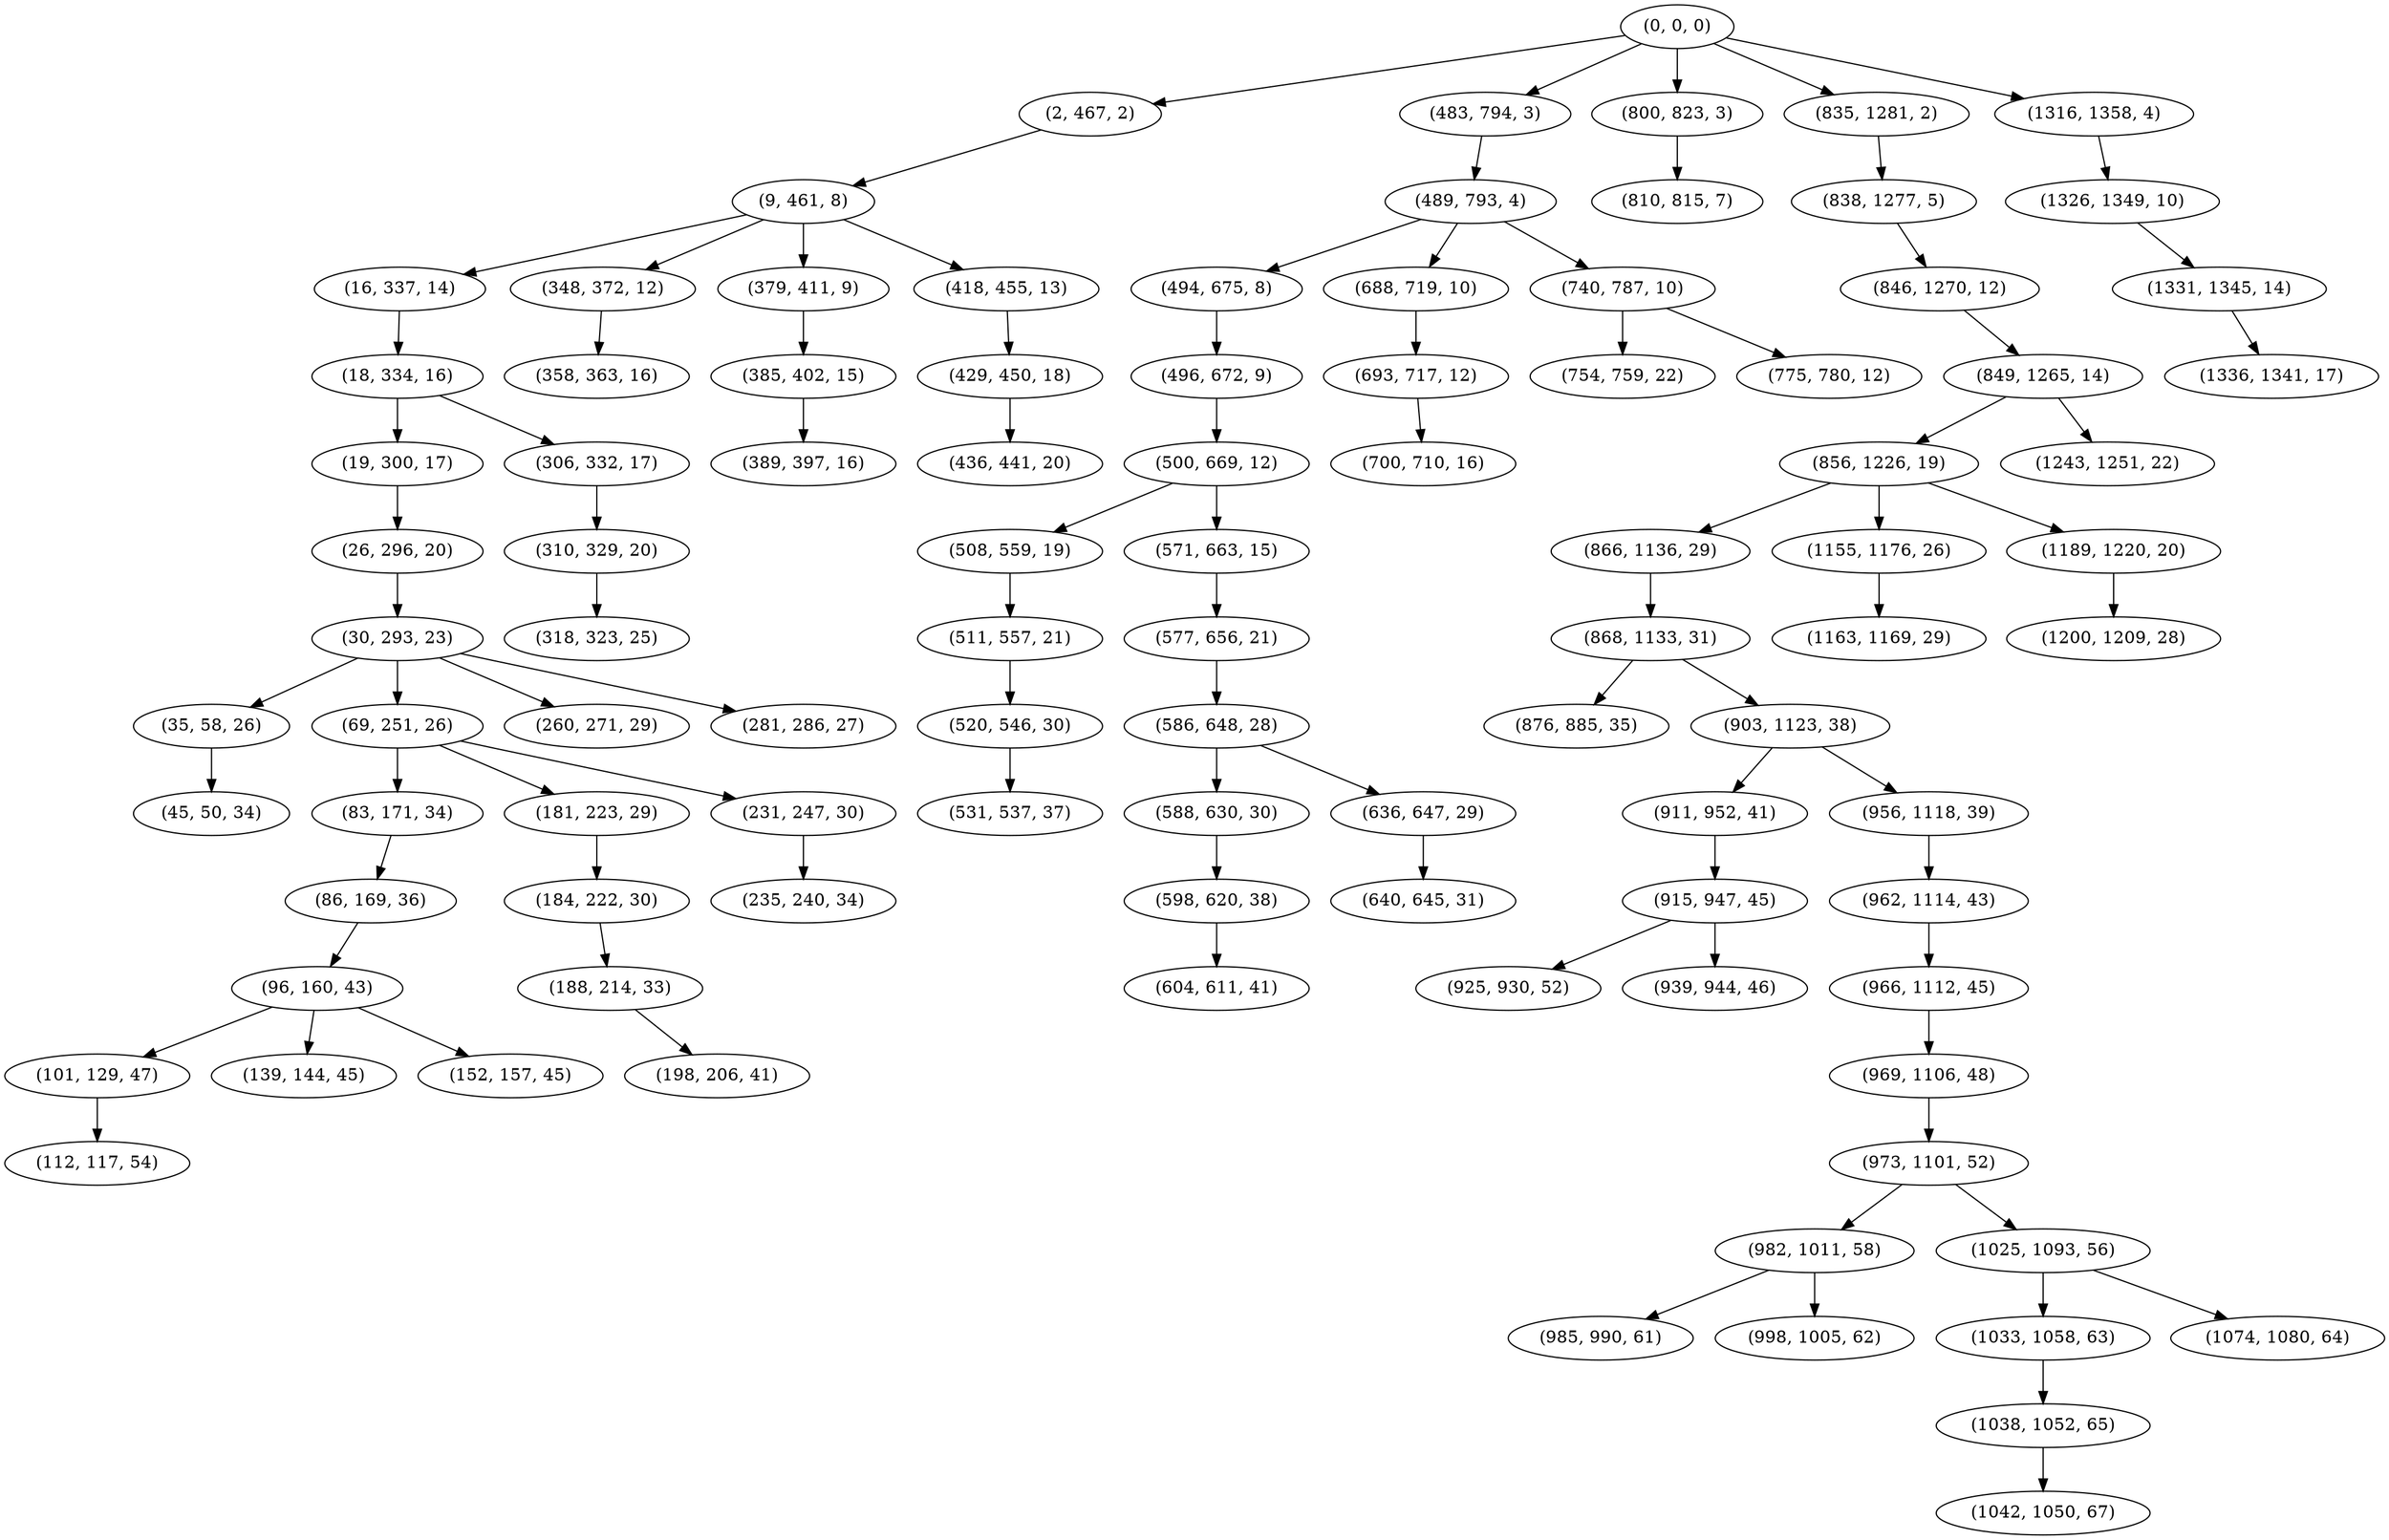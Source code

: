 digraph tree {
    "(0, 0, 0)";
    "(2, 467, 2)";
    "(9, 461, 8)";
    "(16, 337, 14)";
    "(18, 334, 16)";
    "(19, 300, 17)";
    "(26, 296, 20)";
    "(30, 293, 23)";
    "(35, 58, 26)";
    "(45, 50, 34)";
    "(69, 251, 26)";
    "(83, 171, 34)";
    "(86, 169, 36)";
    "(96, 160, 43)";
    "(101, 129, 47)";
    "(112, 117, 54)";
    "(139, 144, 45)";
    "(152, 157, 45)";
    "(181, 223, 29)";
    "(184, 222, 30)";
    "(188, 214, 33)";
    "(198, 206, 41)";
    "(231, 247, 30)";
    "(235, 240, 34)";
    "(260, 271, 29)";
    "(281, 286, 27)";
    "(306, 332, 17)";
    "(310, 329, 20)";
    "(318, 323, 25)";
    "(348, 372, 12)";
    "(358, 363, 16)";
    "(379, 411, 9)";
    "(385, 402, 15)";
    "(389, 397, 16)";
    "(418, 455, 13)";
    "(429, 450, 18)";
    "(436, 441, 20)";
    "(483, 794, 3)";
    "(489, 793, 4)";
    "(494, 675, 8)";
    "(496, 672, 9)";
    "(500, 669, 12)";
    "(508, 559, 19)";
    "(511, 557, 21)";
    "(520, 546, 30)";
    "(531, 537, 37)";
    "(571, 663, 15)";
    "(577, 656, 21)";
    "(586, 648, 28)";
    "(588, 630, 30)";
    "(598, 620, 38)";
    "(604, 611, 41)";
    "(636, 647, 29)";
    "(640, 645, 31)";
    "(688, 719, 10)";
    "(693, 717, 12)";
    "(700, 710, 16)";
    "(740, 787, 10)";
    "(754, 759, 22)";
    "(775, 780, 12)";
    "(800, 823, 3)";
    "(810, 815, 7)";
    "(835, 1281, 2)";
    "(838, 1277, 5)";
    "(846, 1270, 12)";
    "(849, 1265, 14)";
    "(856, 1226, 19)";
    "(866, 1136, 29)";
    "(868, 1133, 31)";
    "(876, 885, 35)";
    "(903, 1123, 38)";
    "(911, 952, 41)";
    "(915, 947, 45)";
    "(925, 930, 52)";
    "(939, 944, 46)";
    "(956, 1118, 39)";
    "(962, 1114, 43)";
    "(966, 1112, 45)";
    "(969, 1106, 48)";
    "(973, 1101, 52)";
    "(982, 1011, 58)";
    "(985, 990, 61)";
    "(998, 1005, 62)";
    "(1025, 1093, 56)";
    "(1033, 1058, 63)";
    "(1038, 1052, 65)";
    "(1042, 1050, 67)";
    "(1074, 1080, 64)";
    "(1155, 1176, 26)";
    "(1163, 1169, 29)";
    "(1189, 1220, 20)";
    "(1200, 1209, 28)";
    "(1243, 1251, 22)";
    "(1316, 1358, 4)";
    "(1326, 1349, 10)";
    "(1331, 1345, 14)";
    "(1336, 1341, 17)";
    "(0, 0, 0)" -> "(2, 467, 2)";
    "(0, 0, 0)" -> "(483, 794, 3)";
    "(0, 0, 0)" -> "(800, 823, 3)";
    "(0, 0, 0)" -> "(835, 1281, 2)";
    "(0, 0, 0)" -> "(1316, 1358, 4)";
    "(2, 467, 2)" -> "(9, 461, 8)";
    "(9, 461, 8)" -> "(16, 337, 14)";
    "(9, 461, 8)" -> "(348, 372, 12)";
    "(9, 461, 8)" -> "(379, 411, 9)";
    "(9, 461, 8)" -> "(418, 455, 13)";
    "(16, 337, 14)" -> "(18, 334, 16)";
    "(18, 334, 16)" -> "(19, 300, 17)";
    "(18, 334, 16)" -> "(306, 332, 17)";
    "(19, 300, 17)" -> "(26, 296, 20)";
    "(26, 296, 20)" -> "(30, 293, 23)";
    "(30, 293, 23)" -> "(35, 58, 26)";
    "(30, 293, 23)" -> "(69, 251, 26)";
    "(30, 293, 23)" -> "(260, 271, 29)";
    "(30, 293, 23)" -> "(281, 286, 27)";
    "(35, 58, 26)" -> "(45, 50, 34)";
    "(69, 251, 26)" -> "(83, 171, 34)";
    "(69, 251, 26)" -> "(181, 223, 29)";
    "(69, 251, 26)" -> "(231, 247, 30)";
    "(83, 171, 34)" -> "(86, 169, 36)";
    "(86, 169, 36)" -> "(96, 160, 43)";
    "(96, 160, 43)" -> "(101, 129, 47)";
    "(96, 160, 43)" -> "(139, 144, 45)";
    "(96, 160, 43)" -> "(152, 157, 45)";
    "(101, 129, 47)" -> "(112, 117, 54)";
    "(181, 223, 29)" -> "(184, 222, 30)";
    "(184, 222, 30)" -> "(188, 214, 33)";
    "(188, 214, 33)" -> "(198, 206, 41)";
    "(231, 247, 30)" -> "(235, 240, 34)";
    "(306, 332, 17)" -> "(310, 329, 20)";
    "(310, 329, 20)" -> "(318, 323, 25)";
    "(348, 372, 12)" -> "(358, 363, 16)";
    "(379, 411, 9)" -> "(385, 402, 15)";
    "(385, 402, 15)" -> "(389, 397, 16)";
    "(418, 455, 13)" -> "(429, 450, 18)";
    "(429, 450, 18)" -> "(436, 441, 20)";
    "(483, 794, 3)" -> "(489, 793, 4)";
    "(489, 793, 4)" -> "(494, 675, 8)";
    "(489, 793, 4)" -> "(688, 719, 10)";
    "(489, 793, 4)" -> "(740, 787, 10)";
    "(494, 675, 8)" -> "(496, 672, 9)";
    "(496, 672, 9)" -> "(500, 669, 12)";
    "(500, 669, 12)" -> "(508, 559, 19)";
    "(500, 669, 12)" -> "(571, 663, 15)";
    "(508, 559, 19)" -> "(511, 557, 21)";
    "(511, 557, 21)" -> "(520, 546, 30)";
    "(520, 546, 30)" -> "(531, 537, 37)";
    "(571, 663, 15)" -> "(577, 656, 21)";
    "(577, 656, 21)" -> "(586, 648, 28)";
    "(586, 648, 28)" -> "(588, 630, 30)";
    "(586, 648, 28)" -> "(636, 647, 29)";
    "(588, 630, 30)" -> "(598, 620, 38)";
    "(598, 620, 38)" -> "(604, 611, 41)";
    "(636, 647, 29)" -> "(640, 645, 31)";
    "(688, 719, 10)" -> "(693, 717, 12)";
    "(693, 717, 12)" -> "(700, 710, 16)";
    "(740, 787, 10)" -> "(754, 759, 22)";
    "(740, 787, 10)" -> "(775, 780, 12)";
    "(800, 823, 3)" -> "(810, 815, 7)";
    "(835, 1281, 2)" -> "(838, 1277, 5)";
    "(838, 1277, 5)" -> "(846, 1270, 12)";
    "(846, 1270, 12)" -> "(849, 1265, 14)";
    "(849, 1265, 14)" -> "(856, 1226, 19)";
    "(849, 1265, 14)" -> "(1243, 1251, 22)";
    "(856, 1226, 19)" -> "(866, 1136, 29)";
    "(856, 1226, 19)" -> "(1155, 1176, 26)";
    "(856, 1226, 19)" -> "(1189, 1220, 20)";
    "(866, 1136, 29)" -> "(868, 1133, 31)";
    "(868, 1133, 31)" -> "(876, 885, 35)";
    "(868, 1133, 31)" -> "(903, 1123, 38)";
    "(903, 1123, 38)" -> "(911, 952, 41)";
    "(903, 1123, 38)" -> "(956, 1118, 39)";
    "(911, 952, 41)" -> "(915, 947, 45)";
    "(915, 947, 45)" -> "(925, 930, 52)";
    "(915, 947, 45)" -> "(939, 944, 46)";
    "(956, 1118, 39)" -> "(962, 1114, 43)";
    "(962, 1114, 43)" -> "(966, 1112, 45)";
    "(966, 1112, 45)" -> "(969, 1106, 48)";
    "(969, 1106, 48)" -> "(973, 1101, 52)";
    "(973, 1101, 52)" -> "(982, 1011, 58)";
    "(973, 1101, 52)" -> "(1025, 1093, 56)";
    "(982, 1011, 58)" -> "(985, 990, 61)";
    "(982, 1011, 58)" -> "(998, 1005, 62)";
    "(1025, 1093, 56)" -> "(1033, 1058, 63)";
    "(1025, 1093, 56)" -> "(1074, 1080, 64)";
    "(1033, 1058, 63)" -> "(1038, 1052, 65)";
    "(1038, 1052, 65)" -> "(1042, 1050, 67)";
    "(1155, 1176, 26)" -> "(1163, 1169, 29)";
    "(1189, 1220, 20)" -> "(1200, 1209, 28)";
    "(1316, 1358, 4)" -> "(1326, 1349, 10)";
    "(1326, 1349, 10)" -> "(1331, 1345, 14)";
    "(1331, 1345, 14)" -> "(1336, 1341, 17)";
}
